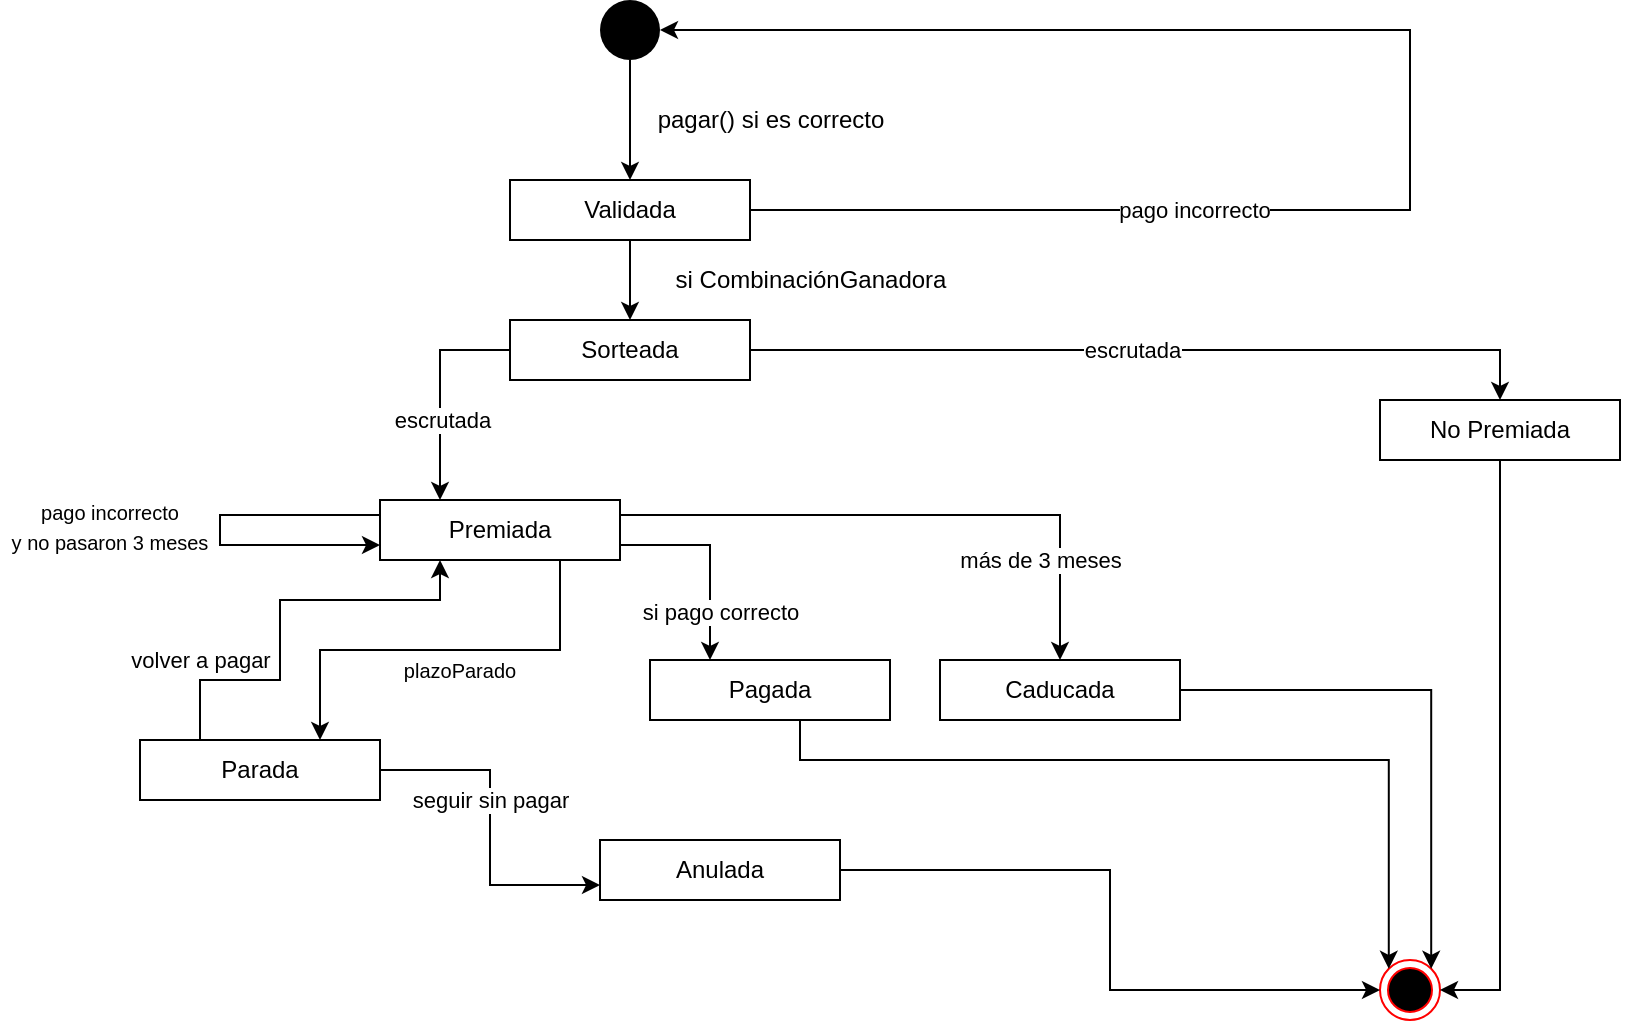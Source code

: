<mxfile version="15.8.4" type="device"><diagram id="ikfu8NYxb1QYb3RjjNpi" name="Page-1"><mxGraphModel dx="2035" dy="683" grid="1" gridSize="10" guides="1" tooltips="1" connect="1" arrows="1" fold="1" page="1" pageScale="1" pageWidth="850" pageHeight="1100" math="0" shadow="0"><root><mxCell id="0"/><mxCell id="1" parent="0"/><mxCell id="w4fVXYxw1HjgJqzBH9Au-1" value="" style="ellipse;html=1;shape=endState;fillColor=#000000;strokeColor=#ff0000;" parent="1" vertex="1"><mxGeometry x="520" y="540" width="30" height="30" as="geometry"/></mxCell><mxCell id="w4fVXYxw1HjgJqzBH9Au-4" style="edgeStyle=orthogonalEdgeStyle;rounded=0;orthogonalLoop=1;jettySize=auto;html=1;" parent="1" source="w4fVXYxw1HjgJqzBH9Au-2" target="w4fVXYxw1HjgJqzBH9Au-3" edge="1"><mxGeometry relative="1" as="geometry"/></mxCell><mxCell id="w4fVXYxw1HjgJqzBH9Au-2" value="" style="ellipse;fillColor=#000000;strokeColor=none;" parent="1" vertex="1"><mxGeometry x="130" y="60" width="30" height="30" as="geometry"/></mxCell><mxCell id="w4fVXYxw1HjgJqzBH9Au-7" style="edgeStyle=orthogonalEdgeStyle;rounded=0;orthogonalLoop=1;jettySize=auto;html=1;entryX=0.5;entryY=0;entryDx=0;entryDy=0;" parent="1" source="w4fVXYxw1HjgJqzBH9Au-3" target="w4fVXYxw1HjgJqzBH9Au-6" edge="1"><mxGeometry relative="1" as="geometry"/></mxCell><mxCell id="w4fVXYxw1HjgJqzBH9Au-37" style="edgeStyle=orthogonalEdgeStyle;rounded=0;orthogonalLoop=1;jettySize=auto;html=1;entryX=1;entryY=0.5;entryDx=0;entryDy=0;" parent="1" source="w4fVXYxw1HjgJqzBH9Au-3" target="w4fVXYxw1HjgJqzBH9Au-2" edge="1"><mxGeometry relative="1" as="geometry"><Array as="points"><mxPoint x="535" y="165"/><mxPoint x="535" y="75"/></Array></mxGeometry></mxCell><mxCell id="w4fVXYxw1HjgJqzBH9Au-38" value="pago incorrecto" style="edgeLabel;html=1;align=center;verticalAlign=middle;resizable=0;points=[];" parent="w4fVXYxw1HjgJqzBH9Au-37" vertex="1" connectable="0"><mxGeometry x="-0.441" y="-2" relative="1" as="geometry"><mxPoint y="-2" as="offset"/></mxGeometry></mxCell><mxCell id="w4fVXYxw1HjgJqzBH9Au-3" value="&lt;div&gt;Validada&lt;/div&gt;" style="rounded=0;whiteSpace=wrap;html=1;" parent="1" vertex="1"><mxGeometry x="85" y="150" width="120" height="30" as="geometry"/></mxCell><mxCell id="w4fVXYxw1HjgJqzBH9Au-5" value="&lt;div&gt;pagar() si es correcto&lt;/div&gt;" style="text;html=1;align=center;verticalAlign=middle;resizable=0;points=[];autosize=1;" parent="1" vertex="1"><mxGeometry x="150" y="110" width="130" height="20" as="geometry"/></mxCell><mxCell id="w4fVXYxw1HjgJqzBH9Au-15" style="edgeStyle=orthogonalEdgeStyle;rounded=0;orthogonalLoop=1;jettySize=auto;html=1;entryX=0.5;entryY=0;entryDx=0;entryDy=0;" parent="1" source="w4fVXYxw1HjgJqzBH9Au-6" target="w4fVXYxw1HjgJqzBH9Au-10" edge="1"><mxGeometry relative="1" as="geometry"/></mxCell><mxCell id="w4fVXYxw1HjgJqzBH9Au-17" value="escrutada" style="edgeLabel;html=1;align=center;verticalAlign=middle;resizable=0;points=[];" parent="w4fVXYxw1HjgJqzBH9Au-15" vertex="1" connectable="0"><mxGeometry x="-0.047" y="-4" relative="1" as="geometry"><mxPoint y="-4" as="offset"/></mxGeometry></mxCell><mxCell id="w4fVXYxw1HjgJqzBH9Au-16" style="edgeStyle=orthogonalEdgeStyle;rounded=0;orthogonalLoop=1;jettySize=auto;html=1;entryX=0.25;entryY=0;entryDx=0;entryDy=0;exitX=0;exitY=0.5;exitDx=0;exitDy=0;" parent="1" source="w4fVXYxw1HjgJqzBH9Au-6" target="w4fVXYxw1HjgJqzBH9Au-9" edge="1"><mxGeometry relative="1" as="geometry"/></mxCell><mxCell id="w4fVXYxw1HjgJqzBH9Au-18" value="escrutada" style="edgeLabel;html=1;align=center;verticalAlign=middle;resizable=0;points=[];" parent="w4fVXYxw1HjgJqzBH9Au-16" vertex="1" connectable="0"><mxGeometry x="0.073" y="1" relative="1" as="geometry"><mxPoint y="11" as="offset"/></mxGeometry></mxCell><mxCell id="w4fVXYxw1HjgJqzBH9Au-6" value="Sorteada" style="rounded=0;whiteSpace=wrap;html=1;" parent="1" vertex="1"><mxGeometry x="85" y="220" width="120" height="30" as="geometry"/></mxCell><mxCell id="w4fVXYxw1HjgJqzBH9Au-8" value="&lt;div&gt;si CombinaciónGanadora&lt;/div&gt;" style="text;html=1;align=center;verticalAlign=middle;resizable=0;points=[];autosize=1;" parent="1" vertex="1"><mxGeometry x="160" y="190" width="150" height="20" as="geometry"/></mxCell><mxCell id="w4fVXYxw1HjgJqzBH9Au-20" style="edgeStyle=orthogonalEdgeStyle;rounded=0;orthogonalLoop=1;jettySize=auto;html=1;entryX=0.25;entryY=0;entryDx=0;entryDy=0;exitX=1;exitY=0.75;exitDx=0;exitDy=0;" parent="1" source="w4fVXYxw1HjgJqzBH9Au-9" target="w4fVXYxw1HjgJqzBH9Au-11" edge="1"><mxGeometry relative="1" as="geometry"/></mxCell><mxCell id="w4fVXYxw1HjgJqzBH9Au-23" value="si pago correcto" style="edgeLabel;html=1;align=center;verticalAlign=middle;resizable=0;points=[];" parent="w4fVXYxw1HjgJqzBH9Au-20" vertex="1" connectable="0"><mxGeometry x="0.2" relative="1" as="geometry"><mxPoint x="5" y="16.5" as="offset"/></mxGeometry></mxCell><mxCell id="w4fVXYxw1HjgJqzBH9Au-21" style="edgeStyle=orthogonalEdgeStyle;rounded=0;orthogonalLoop=1;jettySize=auto;html=1;entryX=0.5;entryY=0;entryDx=0;entryDy=0;exitX=1;exitY=0.25;exitDx=0;exitDy=0;" parent="1" source="w4fVXYxw1HjgJqzBH9Au-9" target="w4fVXYxw1HjgJqzBH9Au-12" edge="1"><mxGeometry relative="1" as="geometry"/></mxCell><mxCell id="w4fVXYxw1HjgJqzBH9Au-22" value="más de 3 meses" style="edgeLabel;html=1;align=center;verticalAlign=middle;resizable=0;points=[];" parent="w4fVXYxw1HjgJqzBH9Au-21" vertex="1" connectable="0"><mxGeometry x="-0.091" y="1" relative="1" as="geometry"><mxPoint x="77" y="23.5" as="offset"/></mxGeometry></mxCell><mxCell id="4mU0XiNVU1KPMO6_Q0SP-8" style="edgeStyle=orthogonalEdgeStyle;rounded=0;orthogonalLoop=1;jettySize=auto;html=1;exitX=0.75;exitY=1;exitDx=0;exitDy=0;entryX=0.75;entryY=0;entryDx=0;entryDy=0;fontSize=10;" edge="1" parent="1" source="w4fVXYxw1HjgJqzBH9Au-9" target="w4fVXYxw1HjgJqzBH9Au-13"><mxGeometry relative="1" as="geometry"/></mxCell><mxCell id="w4fVXYxw1HjgJqzBH9Au-9" value="Premiada" style="rounded=0;whiteSpace=wrap;html=1;" parent="1" vertex="1"><mxGeometry x="20" y="310" width="120" height="30" as="geometry"/></mxCell><mxCell id="w4fVXYxw1HjgJqzBH9Au-19" style="edgeStyle=orthogonalEdgeStyle;rounded=0;orthogonalLoop=1;jettySize=auto;html=1;entryX=1;entryY=0.5;entryDx=0;entryDy=0;exitX=1;exitY=1;exitDx=0;exitDy=0;" parent="1" source="w4fVXYxw1HjgJqzBH9Au-10" target="w4fVXYxw1HjgJqzBH9Au-1" edge="1"><mxGeometry relative="1" as="geometry"><Array as="points"><mxPoint x="580" y="290"/><mxPoint x="580" y="555"/></Array></mxGeometry></mxCell><mxCell id="w4fVXYxw1HjgJqzBH9Au-10" value="No Premiada" style="rounded=0;whiteSpace=wrap;html=1;" parent="1" vertex="1"><mxGeometry x="520" y="260" width="120" height="30" as="geometry"/></mxCell><mxCell id="w4fVXYxw1HjgJqzBH9Au-35" style="edgeStyle=orthogonalEdgeStyle;rounded=0;orthogonalLoop=1;jettySize=auto;html=1;entryX=0;entryY=0;entryDx=0;entryDy=0;" parent="1" source="w4fVXYxw1HjgJqzBH9Au-11" target="w4fVXYxw1HjgJqzBH9Au-1" edge="1"><mxGeometry relative="1" as="geometry"><Array as="points"><mxPoint x="230" y="440"/><mxPoint x="524" y="440"/></Array></mxGeometry></mxCell><mxCell id="w4fVXYxw1HjgJqzBH9Au-11" value="Pagada" style="rounded=0;whiteSpace=wrap;html=1;" parent="1" vertex="1"><mxGeometry x="155" y="390" width="120" height="30" as="geometry"/></mxCell><mxCell id="w4fVXYxw1HjgJqzBH9Au-32" style="edgeStyle=orthogonalEdgeStyle;rounded=0;orthogonalLoop=1;jettySize=auto;html=1;entryX=1;entryY=0;entryDx=0;entryDy=0;" parent="1" source="w4fVXYxw1HjgJqzBH9Au-12" target="w4fVXYxw1HjgJqzBH9Au-1" edge="1"><mxGeometry relative="1" as="geometry"/></mxCell><mxCell id="w4fVXYxw1HjgJqzBH9Au-12" value="Caducada" style="rounded=0;whiteSpace=wrap;html=1;" parent="1" vertex="1"><mxGeometry x="300" y="390" width="120" height="30" as="geometry"/></mxCell><mxCell id="w4fVXYxw1HjgJqzBH9Au-27" style="edgeStyle=orthogonalEdgeStyle;rounded=0;orthogonalLoop=1;jettySize=auto;html=1;entryX=0;entryY=0.75;entryDx=0;entryDy=0;" parent="1" source="w4fVXYxw1HjgJqzBH9Au-13" target="w4fVXYxw1HjgJqzBH9Au-14" edge="1"><mxGeometry relative="1" as="geometry"/></mxCell><mxCell id="w4fVXYxw1HjgJqzBH9Au-28" value="seguir sin pagar" style="edgeLabel;html=1;align=center;verticalAlign=middle;resizable=0;points=[];" parent="w4fVXYxw1HjgJqzBH9Au-27" vertex="1" connectable="0"><mxGeometry x="-0.173" relative="1" as="geometry"><mxPoint as="offset"/></mxGeometry></mxCell><mxCell id="w4fVXYxw1HjgJqzBH9Au-29" style="edgeStyle=orthogonalEdgeStyle;rounded=0;orthogonalLoop=1;jettySize=auto;html=1;entryX=0.25;entryY=1;entryDx=0;entryDy=0;exitX=0.25;exitY=0;exitDx=0;exitDy=0;" parent="1" source="w4fVXYxw1HjgJqzBH9Au-13" target="w4fVXYxw1HjgJqzBH9Au-9" edge="1"><mxGeometry relative="1" as="geometry"><Array as="points"><mxPoint x="-70" y="400"/><mxPoint x="-30" y="400"/><mxPoint x="-30" y="360"/><mxPoint x="50" y="360"/></Array></mxGeometry></mxCell><mxCell id="w4fVXYxw1HjgJqzBH9Au-30" value="&lt;div&gt;volver a pagar&lt;/div&gt;" style="edgeLabel;html=1;align=center;verticalAlign=middle;resizable=0;points=[];" parent="w4fVXYxw1HjgJqzBH9Au-29" vertex="1" connectable="0"><mxGeometry x="0.087" y="1" relative="1" as="geometry"><mxPoint x="-44" y="31" as="offset"/></mxGeometry></mxCell><mxCell id="w4fVXYxw1HjgJqzBH9Au-13" value="Parada" style="rounded=0;whiteSpace=wrap;html=1;" parent="1" vertex="1"><mxGeometry x="-100" y="430" width="120" height="30" as="geometry"/></mxCell><mxCell id="w4fVXYxw1HjgJqzBH9Au-36" style="edgeStyle=orthogonalEdgeStyle;rounded=0;orthogonalLoop=1;jettySize=auto;html=1;entryX=0;entryY=0.5;entryDx=0;entryDy=0;" parent="1" source="w4fVXYxw1HjgJqzBH9Au-14" target="w4fVXYxw1HjgJqzBH9Au-1" edge="1"><mxGeometry relative="1" as="geometry"/></mxCell><mxCell id="w4fVXYxw1HjgJqzBH9Au-14" value="Anulada" style="rounded=0;whiteSpace=wrap;html=1;" parent="1" vertex="1"><mxGeometry x="130" y="480" width="120" height="30" as="geometry"/></mxCell><mxCell id="4mU0XiNVU1KPMO6_Q0SP-3" style="edgeStyle=orthogonalEdgeStyle;rounded=0;orthogonalLoop=1;jettySize=auto;html=1;exitX=0;exitY=0.25;exitDx=0;exitDy=0;entryX=0;entryY=0.75;entryDx=0;entryDy=0;" edge="1" parent="1" source="w4fVXYxw1HjgJqzBH9Au-9" target="w4fVXYxw1HjgJqzBH9Au-9"><mxGeometry relative="1" as="geometry"><Array as="points"><mxPoint x="-60" y="318"/><mxPoint x="-60" y="333"/></Array></mxGeometry></mxCell><mxCell id="4mU0XiNVU1KPMO6_Q0SP-4" value="&lt;font style=&quot;font-size: 10px&quot;&gt;pago incorrecto&lt;br&gt; y no pasaron 3 meses&lt;/font&gt;" style="text;html=1;strokeColor=none;fillColor=none;align=center;verticalAlign=middle;whiteSpace=wrap;rounded=0;strokeWidth=1;" vertex="1" parent="1"><mxGeometry x="-170" y="310" width="110" height="25" as="geometry"/></mxCell><mxCell id="4mU0XiNVU1KPMO6_Q0SP-7" value="plazoParado" style="text;html=1;strokeColor=none;fillColor=none;align=center;verticalAlign=middle;whiteSpace=wrap;rounded=0;fontSize=10;" vertex="1" parent="1"><mxGeometry x="30" y="380" width="60" height="30" as="geometry"/></mxCell></root></mxGraphModel></diagram></mxfile>